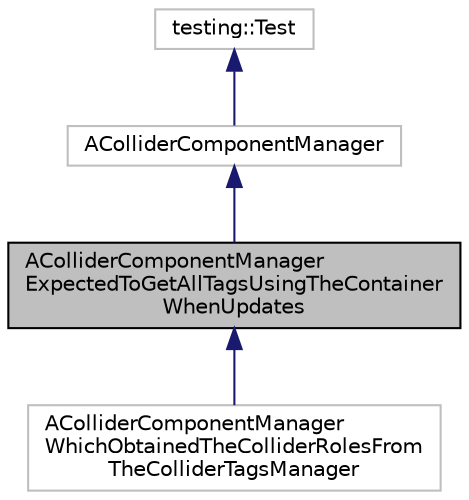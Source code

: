 digraph "AColliderComponentManagerExpectedToGetAllTagsUsingTheContainerWhenUpdates"
{
 // LATEX_PDF_SIZE
  edge [fontname="Helvetica",fontsize="10",labelfontname="Helvetica",labelfontsize="10"];
  node [fontname="Helvetica",fontsize="10",shape=record];
  Node1 [label="AColliderComponentManager\lExpectedToGetAllTagsUsingTheContainer\lWhenUpdates",height=0.2,width=0.4,color="black", fillcolor="grey75", style="filled", fontcolor="black",tooltip=" "];
  Node2 -> Node1 [dir="back",color="midnightblue",fontsize="10",style="solid",fontname="Helvetica"];
  Node2 [label="AColliderComponentManager",height=0.2,width=0.4,color="grey75", fillcolor="white", style="filled",URL="$struct_a_collider_component_manager.html",tooltip=" "];
  Node3 -> Node2 [dir="back",color="midnightblue",fontsize="10",style="solid",fontname="Helvetica"];
  Node3 [label="testing::Test",height=0.2,width=0.4,color="grey75", fillcolor="white", style="filled",tooltip=" "];
  Node1 -> Node4 [dir="back",color="midnightblue",fontsize="10",style="solid",fontname="Helvetica"];
  Node4 [label="AColliderComponentManager\lWhichObtainedTheColliderRolesFrom\lTheColliderTagsManager",height=0.2,width=0.4,color="grey75", fillcolor="white", style="filled",URL="$struct_a_collider_component_manager_which_obtained_the_collider_roles_from_the_collider_tags_manager.html",tooltip=" "];
}
